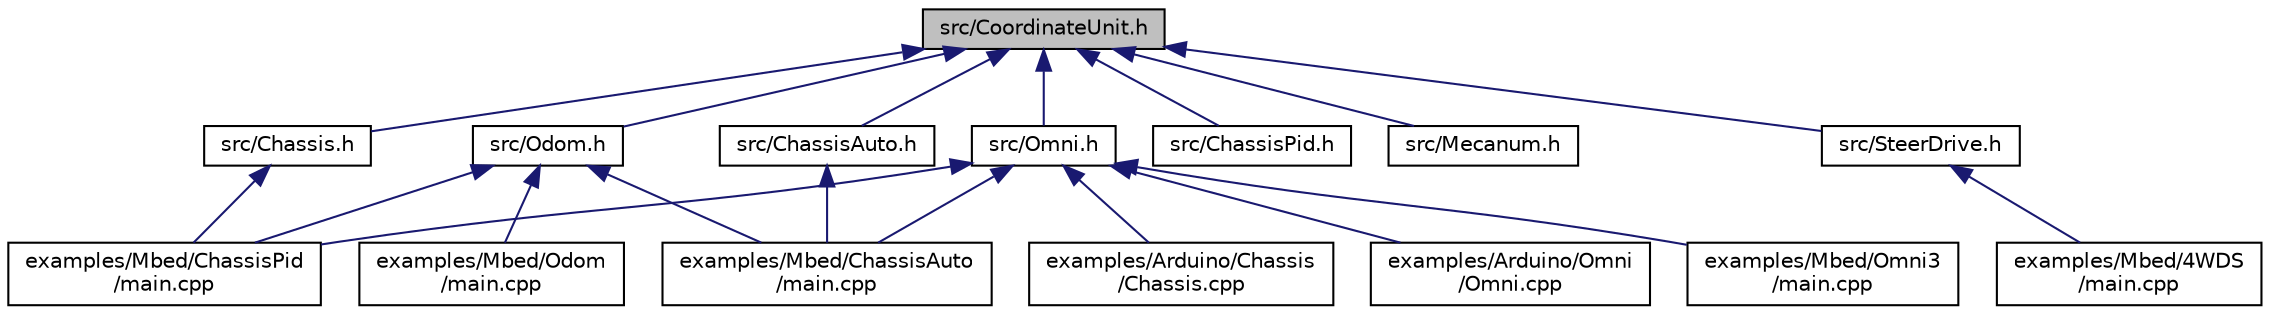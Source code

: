 digraph "src/CoordinateUnit.h"
{
 // LATEX_PDF_SIZE
  edge [fontname="Helvetica",fontsize="10",labelfontname="Helvetica",labelfontsize="10"];
  node [fontname="Helvetica",fontsize="10",shape=record];
  Node1 [label="src/CoordinateUnit.h",height=0.2,width=0.4,color="black", fillcolor="grey75", style="filled", fontcolor="black",tooltip="座標、速度を表す構造体 CoordinateUnit を提供する。"];
  Node1 -> Node2 [dir="back",color="midnightblue",fontsize="10",style="solid",fontname="Helvetica"];
  Node2 [label="src/Chassis.h",height=0.2,width=0.4,color="black", fillcolor="white", style="filled",URL="$Chassis_8h.html",tooltip="足回りの自動制御を行う Chassis クラスを提供する。"];
  Node2 -> Node3 [dir="back",color="midnightblue",fontsize="10",style="solid",fontname="Helvetica"];
  Node3 [label="examples/Mbed/ChassisPid\l/main.cpp",height=0.2,width=0.4,color="black", fillcolor="white", style="filled",URL="$ChassisPid_2main_8cpp.html",tooltip="速度PID制御"];
  Node1 -> Node4 [dir="back",color="midnightblue",fontsize="10",style="solid",fontname="Helvetica"];
  Node4 [label="src/ChassisAuto.h",height=0.2,width=0.4,color="black", fillcolor="white", style="filled",URL="$ChassisAuto_8h.html",tooltip="足回りの位置のPID制御を行うChassisAutoを提供する。"];
  Node4 -> Node5 [dir="back",color="midnightblue",fontsize="10",style="solid",fontname="Helvetica"];
  Node5 [label="examples/Mbed/ChassisAuto\l/main.cpp",height=0.2,width=0.4,color="black", fillcolor="white", style="filled",URL="$ChassisAuto_2main_8cpp.html",tooltip="自動制御"];
  Node1 -> Node6 [dir="back",color="midnightblue",fontsize="10",style="solid",fontname="Helvetica"];
  Node6 [label="src/ChassisPid.h",height=0.2,width=0.4,color="black", fillcolor="white", style="filled",URL="$ChassisPid_8h.html",tooltip="足回りの速度のPID制御を行うChassisPidを提供する。"];
  Node1 -> Node7 [dir="back",color="midnightblue",fontsize="10",style="solid",fontname="Helvetica"];
  Node7 [label="src/Mecanum.h",height=0.2,width=0.4,color="black", fillcolor="white", style="filled",URL="$Mecanum_8h.html",tooltip="メカナムの制御を行う Mecanum クラスを提供する。"];
  Node1 -> Node8 [dir="back",color="midnightblue",fontsize="10",style="solid",fontname="Helvetica"];
  Node8 [label="src/Odom.h",height=0.2,width=0.4,color="black", fillcolor="white", style="filled",URL="$Odom_8h.html",tooltip="オドメトリを行う Odom クラスを提供する。"];
  Node8 -> Node5 [dir="back",color="midnightblue",fontsize="10",style="solid",fontname="Helvetica"];
  Node8 -> Node3 [dir="back",color="midnightblue",fontsize="10",style="solid",fontname="Helvetica"];
  Node8 -> Node9 [dir="back",color="midnightblue",fontsize="10",style="solid",fontname="Helvetica"];
  Node9 [label="examples/Mbed/Odom\l/main.cpp",height=0.2,width=0.4,color="black", fillcolor="white", style="filled",URL="$Odom_2main_8cpp.html",tooltip="オドメトリによる自己位置推定"];
  Node1 -> Node10 [dir="back",color="midnightblue",fontsize="10",style="solid",fontname="Helvetica"];
  Node10 [label="src/Omni.h",height=0.2,width=0.4,color="black", fillcolor="white", style="filled",URL="$Omni_8h.html",tooltip="オムニの制御を行う Omni クラスを提供する。"];
  Node10 -> Node11 [dir="back",color="midnightblue",fontsize="10",style="solid",fontname="Helvetica"];
  Node11 [label="examples/Arduino/Chassis\l/Chassis.cpp",height=0.2,width=0.4,color="black", fillcolor="white", style="filled",URL="$Chassis_8cpp.html",tooltip="Chassisの使用例 Arduino用"];
  Node10 -> Node12 [dir="back",color="midnightblue",fontsize="10",style="solid",fontname="Helvetica"];
  Node12 [label="examples/Arduino/Omni\l/Omni.cpp",height=0.2,width=0.4,color="black", fillcolor="white", style="filled",URL="$Omni_8cpp.html",tooltip="Omniの使用例 Arduino用"];
  Node10 -> Node5 [dir="back",color="midnightblue",fontsize="10",style="solid",fontname="Helvetica"];
  Node10 -> Node3 [dir="back",color="midnightblue",fontsize="10",style="solid",fontname="Helvetica"];
  Node10 -> Node13 [dir="back",color="midnightblue",fontsize="10",style="solid",fontname="Helvetica"];
  Node13 [label="examples/Mbed/Omni3\l/main.cpp",height=0.2,width=0.4,color="black", fillcolor="white", style="filled",URL="$Omni3_2main_8cpp.html",tooltip="3輪オムニ制御例"];
  Node1 -> Node14 [dir="back",color="midnightblue",fontsize="10",style="solid",fontname="Helvetica"];
  Node14 [label="src/SteerDrive.h",height=0.2,width=0.4,color="black", fillcolor="white", style="filled",URL="$SteerDrive_8h.html",tooltip="N輪独立ステアリングの制御を行う SteerDrive クラスを提供する。"];
  Node14 -> Node15 [dir="back",color="midnightblue",fontsize="10",style="solid",fontname="Helvetica"];
  Node15 [label="examples/Mbed/4WDS\l/main.cpp",height=0.2,width=0.4,color="black", fillcolor="white", style="filled",URL="$4WDS_2main_8cpp.html",tooltip="4輪独立ステアリングの制御例"];
}
